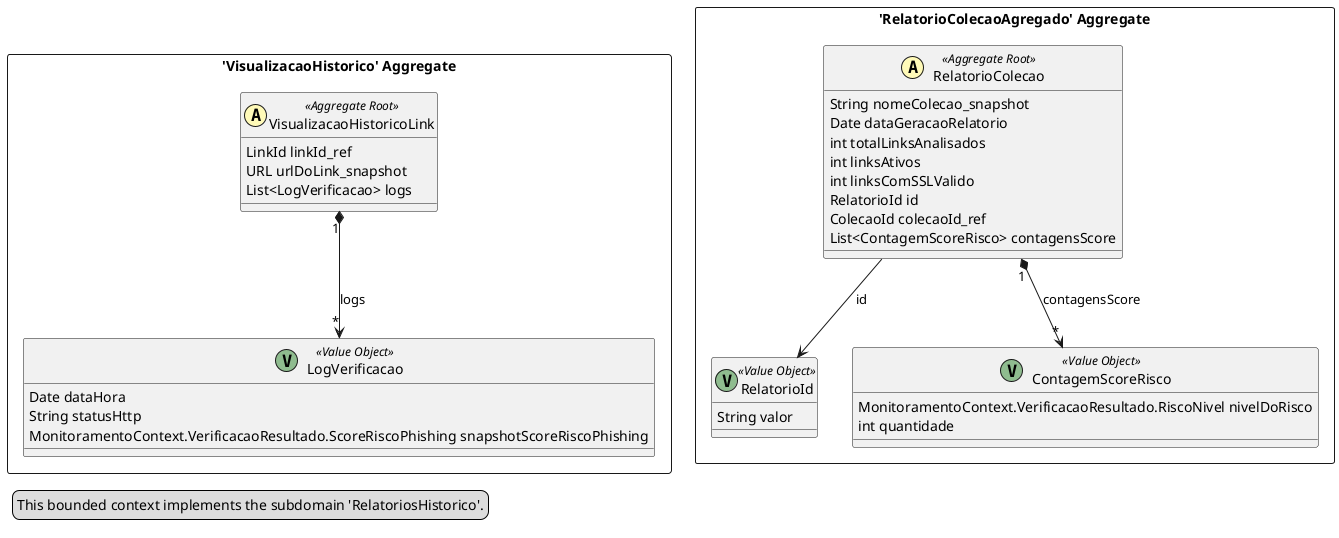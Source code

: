 @startuml

skinparam componentStyle uml2

package "'VisualizacaoHistorico' Aggregate" <<Rectangle>> {
	class VisualizacaoHistoricoLink <<(A,#fffab8) Aggregate Root>> {
		LinkId linkId_ref
		URL urlDoLink_snapshot
		List<LogVerificacao> logs
	}
	class LogVerificacao <<(V,DarkSeaGreen) Value Object>> {
		Date dataHora
		String statusHttp
		MonitoramentoContext.VerificacaoResultado.ScoreRiscoPhishing snapshotScoreRiscoPhishing
	}
}
package "'RelatorioColecaoAgregado' Aggregate" <<Rectangle>> {
	class RelatorioColecao <<(A,#fffab8) Aggregate Root>> {
		String nomeColecao_snapshot
		Date dataGeracaoRelatorio
		int totalLinksAnalisados
		int linksAtivos
		int linksComSSLValido
		RelatorioId id
		ColecaoId colecaoId_ref
		List<ContagemScoreRisco> contagensScore
	}
	class RelatorioId <<(V,DarkSeaGreen) Value Object>> {
		String valor
	}
	class ContagemScoreRisco <<(V,DarkSeaGreen) Value Object>> {
		MonitoramentoContext.VerificacaoResultado.RiscoNivel nivelDoRisco
		int quantidade
	}
}
RelatorioColecao "1" *--> "*" ContagemScoreRisco : contagensScore
VisualizacaoHistoricoLink "1" *--> "*" LogVerificacao : logs
RelatorioColecao --> RelatorioId : id
legend left
  This bounded context implements the subdomain 'RelatoriosHistorico'.
end legend


@enduml

